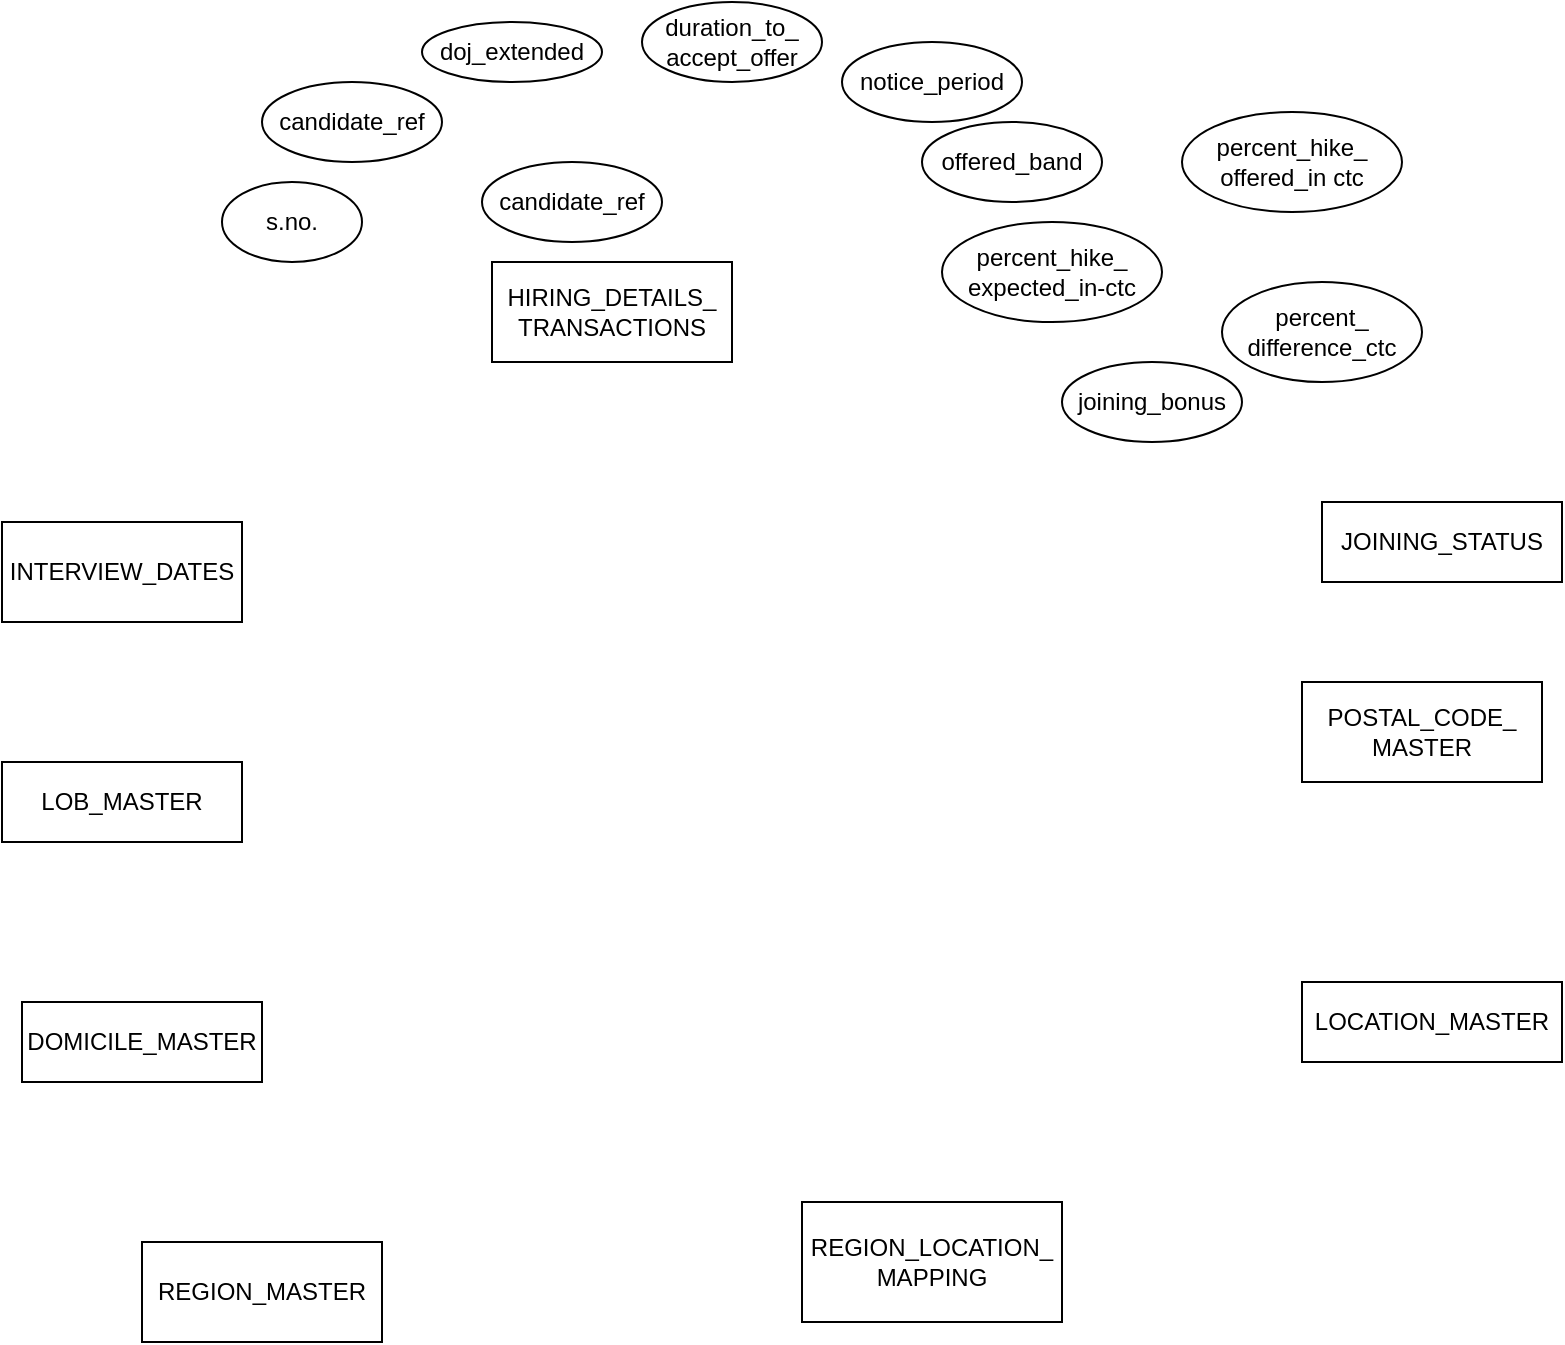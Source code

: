 <mxfile version="16.5.3" type="github">
  <diagram id="R2lEEEUBdFMjLlhIrx00" name="Page-1">
    <mxGraphModel dx="920" dy="551" grid="1" gridSize="10" guides="1" tooltips="1" connect="1" arrows="1" fold="1" page="1" pageScale="1" pageWidth="1654" pageHeight="1169" math="0" shadow="0" extFonts="Permanent Marker^https://fonts.googleapis.com/css?family=Permanent+Marker">
      <root>
        <mxCell id="0" />
        <mxCell id="1" parent="0" />
        <mxCell id="yHNcIB4m2WFZ388r3CNA-1" value="HIRING_DETAILS_&lt;br&gt;TRANSACTIONS" style="rounded=0;whiteSpace=wrap;html=1;" vertex="1" parent="1">
          <mxGeometry x="695" y="210" width="120" height="50" as="geometry" />
        </mxCell>
        <mxCell id="yHNcIB4m2WFZ388r3CNA-2" value="INTERVIEW_DATES" style="rounded=0;whiteSpace=wrap;html=1;" vertex="1" parent="1">
          <mxGeometry x="450" y="340" width="120" height="50" as="geometry" />
        </mxCell>
        <mxCell id="yHNcIB4m2WFZ388r3CNA-3" value="DOMICILE_MASTER" style="rounded=0;whiteSpace=wrap;html=1;" vertex="1" parent="1">
          <mxGeometry x="460" y="580" width="120" height="40" as="geometry" />
        </mxCell>
        <mxCell id="yHNcIB4m2WFZ388r3CNA-4" value="JOINING_STATUS" style="rounded=0;whiteSpace=wrap;html=1;" vertex="1" parent="1">
          <mxGeometry x="1110" y="330" width="120" height="40" as="geometry" />
        </mxCell>
        <mxCell id="yHNcIB4m2WFZ388r3CNA-5" value="POSTAL_CODE_&lt;br&gt;MASTER" style="rounded=0;whiteSpace=wrap;html=1;" vertex="1" parent="1">
          <mxGeometry x="1100" y="420" width="120" height="50" as="geometry" />
        </mxCell>
        <mxCell id="yHNcIB4m2WFZ388r3CNA-6" value="LOCATION_MASTER" style="rounded=0;whiteSpace=wrap;html=1;" vertex="1" parent="1">
          <mxGeometry x="1100" y="570" width="130" height="40" as="geometry" />
        </mxCell>
        <mxCell id="yHNcIB4m2WFZ388r3CNA-7" value="REGION_LOCATION_&lt;br&gt;MAPPING" style="rounded=0;whiteSpace=wrap;html=1;" vertex="1" parent="1">
          <mxGeometry x="850" y="680" width="130" height="60" as="geometry" />
        </mxCell>
        <mxCell id="yHNcIB4m2WFZ388r3CNA-8" value="REGION_MASTER" style="rounded=0;whiteSpace=wrap;html=1;" vertex="1" parent="1">
          <mxGeometry x="520" y="700" width="120" height="50" as="geometry" />
        </mxCell>
        <mxCell id="yHNcIB4m2WFZ388r3CNA-11" value="LOB_MASTER" style="rounded=0;whiteSpace=wrap;html=1;" vertex="1" parent="1">
          <mxGeometry x="450" y="460" width="120" height="40" as="geometry" />
        </mxCell>
        <mxCell id="yHNcIB4m2WFZ388r3CNA-12" value="s.no." style="ellipse;whiteSpace=wrap;html=1;" vertex="1" parent="1">
          <mxGeometry x="560" y="170" width="70" height="40" as="geometry" />
        </mxCell>
        <mxCell id="yHNcIB4m2WFZ388r3CNA-13" value="candidate_ref" style="ellipse;whiteSpace=wrap;html=1;" vertex="1" parent="1">
          <mxGeometry x="580" y="120" width="90" height="40" as="geometry" />
        </mxCell>
        <mxCell id="yHNcIB4m2WFZ388r3CNA-16" value="doj_extended" style="ellipse;whiteSpace=wrap;html=1;" vertex="1" parent="1">
          <mxGeometry x="660" y="90" width="90" height="30" as="geometry" />
        </mxCell>
        <mxCell id="yHNcIB4m2WFZ388r3CNA-17" value="duration_to_&lt;br&gt;accept_offer" style="ellipse;whiteSpace=wrap;html=1;" vertex="1" parent="1">
          <mxGeometry x="770" y="80" width="90" height="40" as="geometry" />
        </mxCell>
        <mxCell id="yHNcIB4m2WFZ388r3CNA-19" value="notice_period" style="ellipse;whiteSpace=wrap;html=1;" vertex="1" parent="1">
          <mxGeometry x="870" y="100" width="90" height="40" as="geometry" />
        </mxCell>
        <mxCell id="yHNcIB4m2WFZ388r3CNA-21" value="offered_band" style="ellipse;whiteSpace=wrap;html=1;" vertex="1" parent="1">
          <mxGeometry x="910" y="140" width="90" height="40" as="geometry" />
        </mxCell>
        <mxCell id="yHNcIB4m2WFZ388r3CNA-23" value="percent_hike_&lt;br&gt;expected_in-ctc" style="ellipse;whiteSpace=wrap;html=1;" vertex="1" parent="1">
          <mxGeometry x="920" y="190" width="110" height="50" as="geometry" />
        </mxCell>
        <mxCell id="yHNcIB4m2WFZ388r3CNA-24" value="percent_hike_&lt;br&gt;offered_in ctc" style="ellipse;whiteSpace=wrap;html=1;" vertex="1" parent="1">
          <mxGeometry x="1040" y="135" width="110" height="50" as="geometry" />
        </mxCell>
        <mxCell id="yHNcIB4m2WFZ388r3CNA-25" value="percent_&lt;br&gt;difference_ctc" style="ellipse;whiteSpace=wrap;html=1;" vertex="1" parent="1">
          <mxGeometry x="1060" y="220" width="100" height="50" as="geometry" />
        </mxCell>
        <mxCell id="yHNcIB4m2WFZ388r3CNA-26" value="candidate_ref" style="ellipse;whiteSpace=wrap;html=1;" vertex="1" parent="1">
          <mxGeometry x="690" y="160" width="90" height="40" as="geometry" />
        </mxCell>
        <mxCell id="yHNcIB4m2WFZ388r3CNA-27" value="joining_bonus" style="ellipse;whiteSpace=wrap;html=1;" vertex="1" parent="1">
          <mxGeometry x="980" y="260" width="90" height="40" as="geometry" />
        </mxCell>
      </root>
    </mxGraphModel>
  </diagram>
</mxfile>
